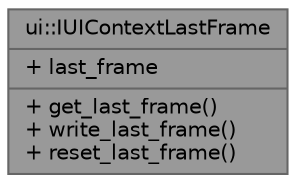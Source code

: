 digraph "ui::IUIContextLastFrame"
{
 // LATEX_PDF_SIZE
  bgcolor="transparent";
  edge [fontname=Helvetica,fontsize=10,labelfontname=Helvetica,labelfontsize=10];
  node [fontname=Helvetica,fontsize=10,shape=box,height=0.2,width=0.4];
  Node1 [shape=record,label="{ui::IUIContextLastFrame\n|+ last_frame\l|+ get_last_frame()\l+ write_last_frame()\l+ reset_last_frame()\l}",height=0.2,width=0.4,color="gray40", fillcolor="grey60", style="filled", fontcolor="black",tooltip=" "];
}
